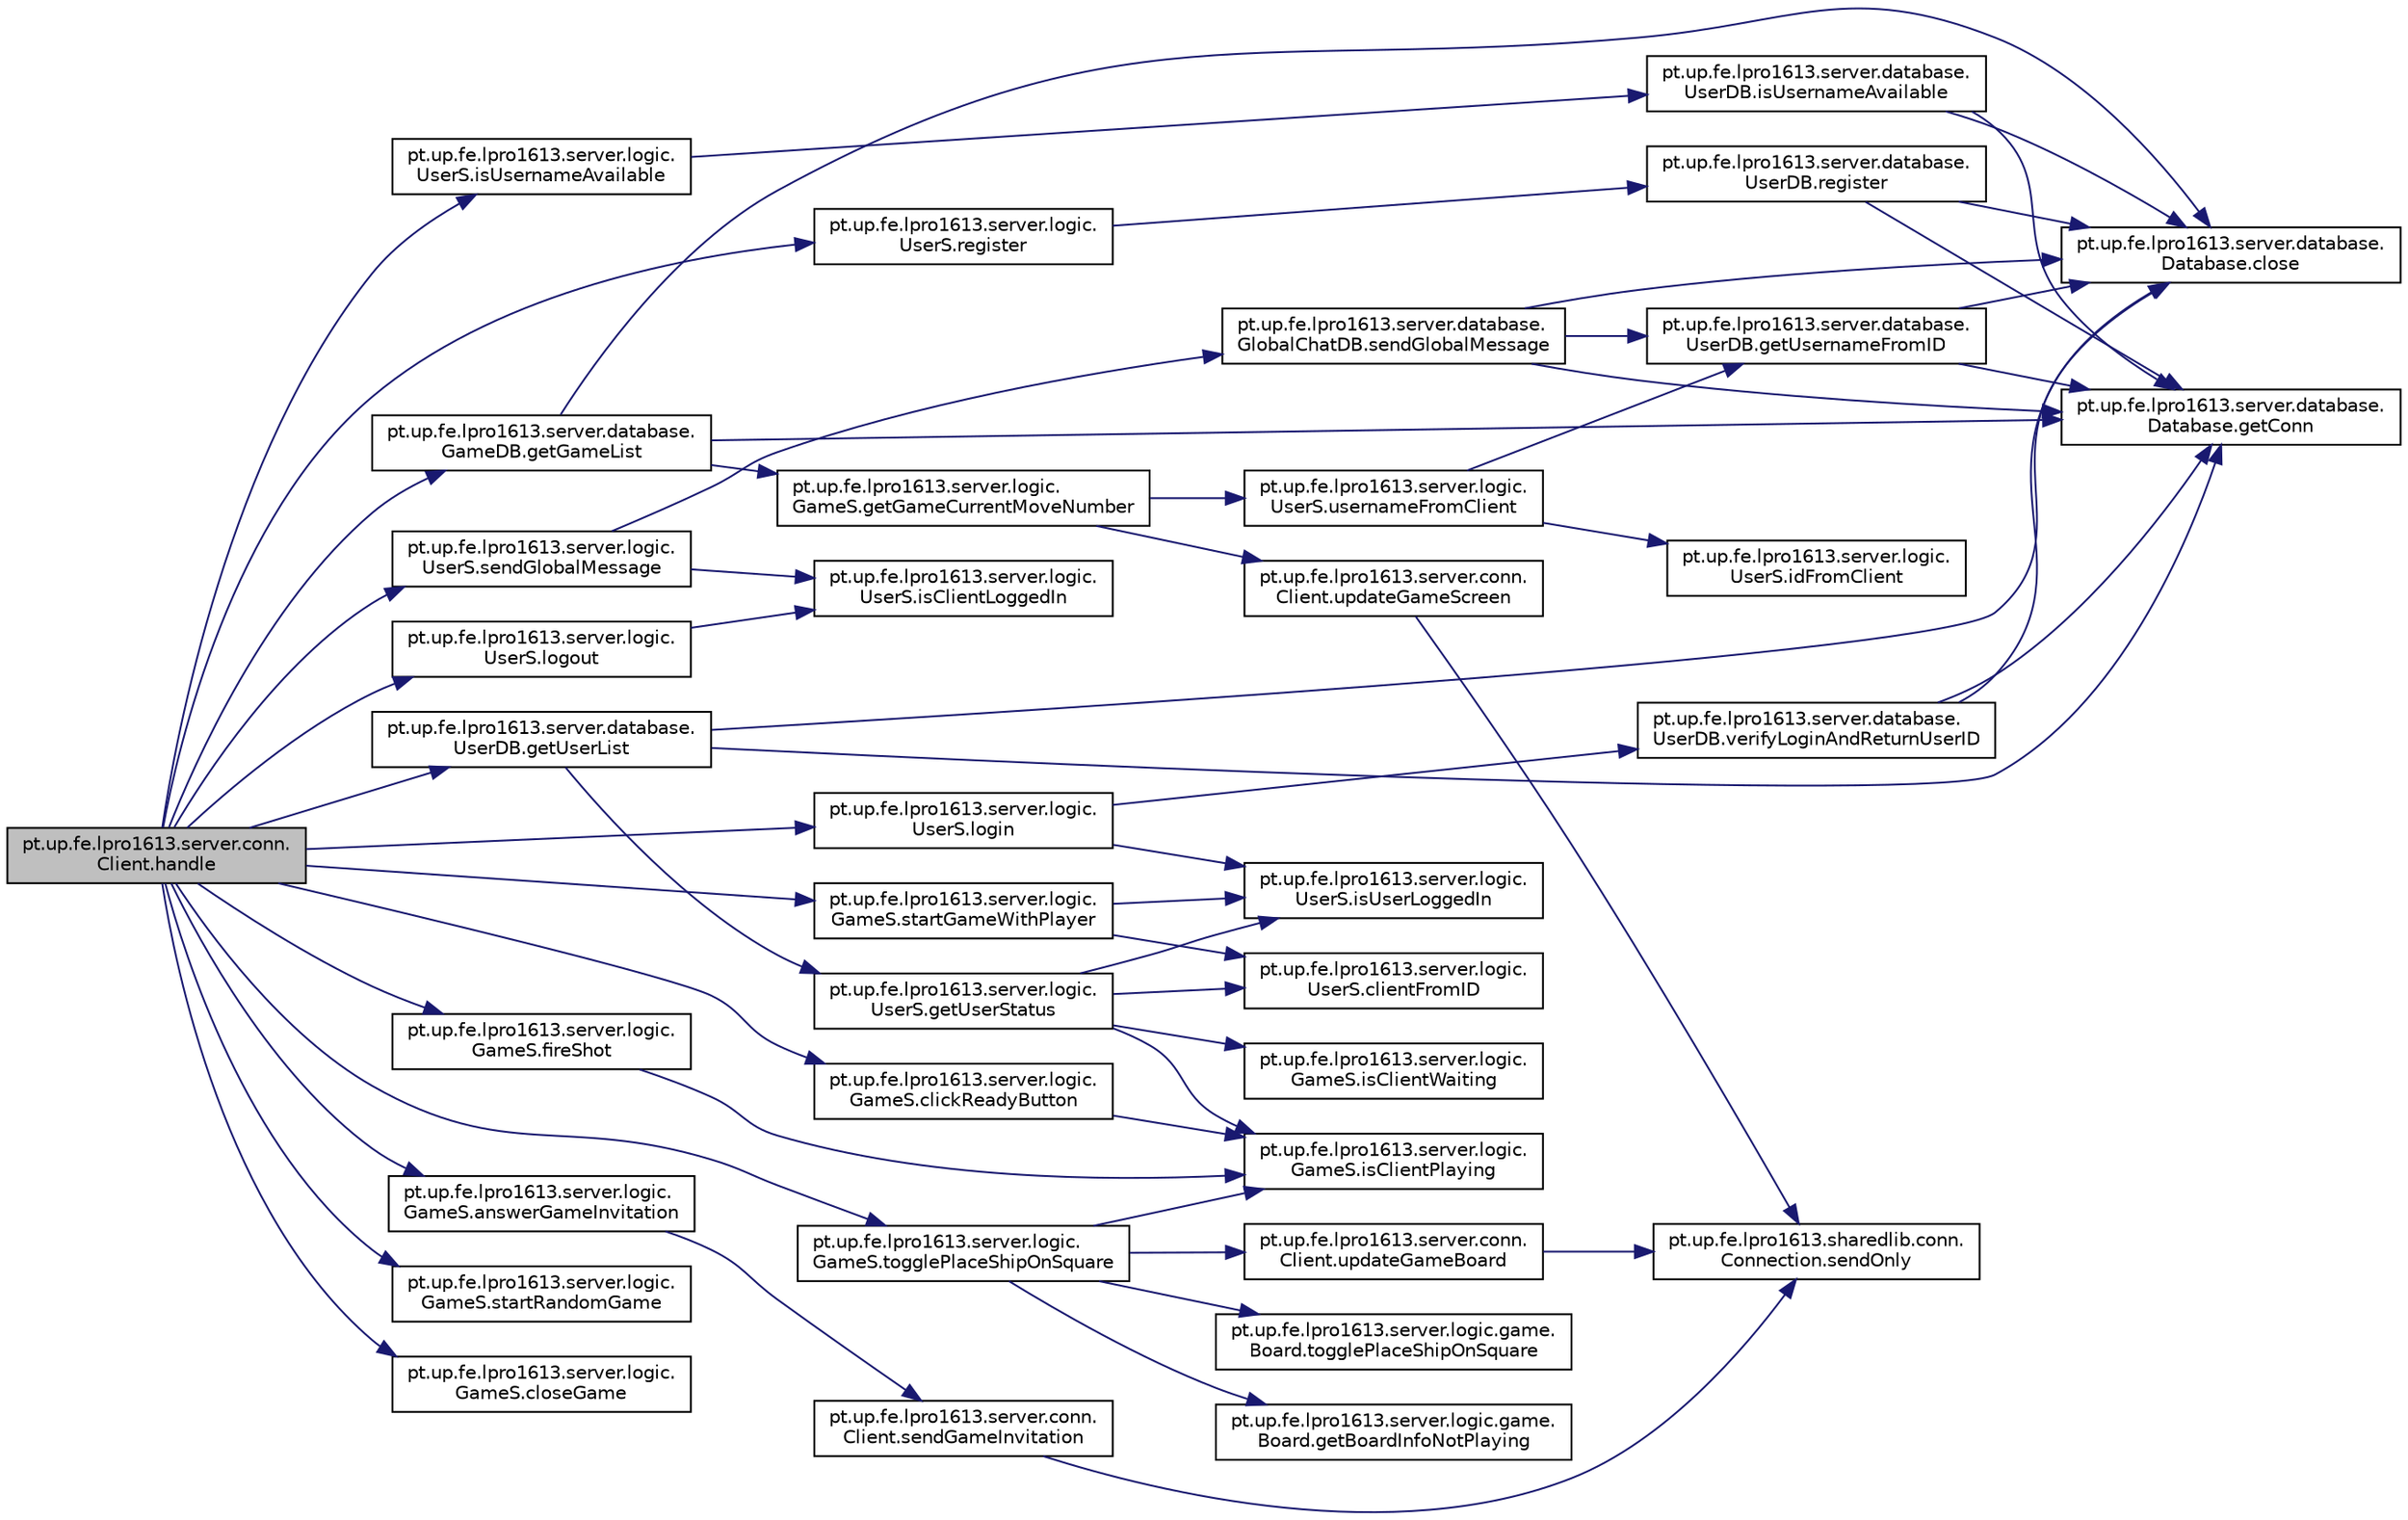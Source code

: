 digraph "pt.up.fe.lpro1613.server.conn.Client.handle"
{
  edge [fontname="Helvetica",fontsize="10",labelfontname="Helvetica",labelfontsize="10"];
  node [fontname="Helvetica",fontsize="10",shape=record];
  rankdir="LR";
  Node16 [label="pt.up.fe.lpro1613.server.conn.\lClient.handle",height=0.2,width=0.4,color="black", fillcolor="grey75", style="filled", fontcolor="black"];
  Node16 -> Node17 [color="midnightblue",fontsize="10",style="solid"];
  Node17 [label="pt.up.fe.lpro1613.server.logic.\lUserS.isUsernameAvailable",height=0.2,width=0.4,color="black", fillcolor="white", style="filled",URL="$classpt_1_1up_1_1fe_1_1lpro1613_1_1server_1_1logic_1_1_user_s.html#a9c89c0a0ef730b38021033e58f7911cd"];
  Node17 -> Node18 [color="midnightblue",fontsize="10",style="solid"];
  Node18 [label="pt.up.fe.lpro1613.server.database.\lUserDB.isUsernameAvailable",height=0.2,width=0.4,color="black", fillcolor="white", style="filled",URL="$classpt_1_1up_1_1fe_1_1lpro1613_1_1server_1_1database_1_1_user_d_b.html#ab6501b54b7768d7d854a68dd9ed1b830"];
  Node18 -> Node19 [color="midnightblue",fontsize="10",style="solid"];
  Node19 [label="pt.up.fe.lpro1613.server.database.\lDatabase.getConn",height=0.2,width=0.4,color="black", fillcolor="white", style="filled",URL="$classpt_1_1up_1_1fe_1_1lpro1613_1_1server_1_1database_1_1_database.html#aa5ecc24c87d16ca20cc645414d8f3232"];
  Node18 -> Node20 [color="midnightblue",fontsize="10",style="solid"];
  Node20 [label="pt.up.fe.lpro1613.server.database.\lDatabase.close",height=0.2,width=0.4,color="black", fillcolor="white", style="filled",URL="$classpt_1_1up_1_1fe_1_1lpro1613_1_1server_1_1database_1_1_database.html#ae7e6a39f412e24bea44477224f0fdef0"];
  Node16 -> Node21 [color="midnightblue",fontsize="10",style="solid"];
  Node21 [label="pt.up.fe.lpro1613.server.logic.\lUserS.login",height=0.2,width=0.4,color="black", fillcolor="white", style="filled",URL="$classpt_1_1up_1_1fe_1_1lpro1613_1_1server_1_1logic_1_1_user_s.html#a501230613cfd4f8fee1949c3f116f0ac"];
  Node21 -> Node22 [color="midnightblue",fontsize="10",style="solid"];
  Node22 [label="pt.up.fe.lpro1613.server.database.\lUserDB.verifyLoginAndReturnUserID",height=0.2,width=0.4,color="black", fillcolor="white", style="filled",URL="$classpt_1_1up_1_1fe_1_1lpro1613_1_1server_1_1database_1_1_user_d_b.html#ac3083ed924599ce2b694ce622676bca6"];
  Node22 -> Node19 [color="midnightblue",fontsize="10",style="solid"];
  Node22 -> Node20 [color="midnightblue",fontsize="10",style="solid"];
  Node21 -> Node23 [color="midnightblue",fontsize="10",style="solid"];
  Node23 [label="pt.up.fe.lpro1613.server.logic.\lUserS.isUserLoggedIn",height=0.2,width=0.4,color="black", fillcolor="white", style="filled",URL="$classpt_1_1up_1_1fe_1_1lpro1613_1_1server_1_1logic_1_1_user_s.html#af0725775fa11525afa9299d198d69b2a"];
  Node16 -> Node24 [color="midnightblue",fontsize="10",style="solid"];
  Node24 [label="pt.up.fe.lpro1613.server.logic.\lUserS.register",height=0.2,width=0.4,color="black", fillcolor="white", style="filled",URL="$classpt_1_1up_1_1fe_1_1lpro1613_1_1server_1_1logic_1_1_user_s.html#ae46d3839ba68eb377aff71f23e3b3936"];
  Node24 -> Node25 [color="midnightblue",fontsize="10",style="solid"];
  Node25 [label="pt.up.fe.lpro1613.server.database.\lUserDB.register",height=0.2,width=0.4,color="black", fillcolor="white", style="filled",URL="$classpt_1_1up_1_1fe_1_1lpro1613_1_1server_1_1database_1_1_user_d_b.html#a1bcefeca4058dd57c0d2c0a7387af2e1"];
  Node25 -> Node19 [color="midnightblue",fontsize="10",style="solid"];
  Node25 -> Node20 [color="midnightblue",fontsize="10",style="solid"];
  Node16 -> Node26 [color="midnightblue",fontsize="10",style="solid"];
  Node26 [label="pt.up.fe.lpro1613.server.logic.\lUserS.logout",height=0.2,width=0.4,color="black", fillcolor="white", style="filled",URL="$classpt_1_1up_1_1fe_1_1lpro1613_1_1server_1_1logic_1_1_user_s.html#ade6f87a4adfd727f4fceca4f9ac17362"];
  Node26 -> Node27 [color="midnightblue",fontsize="10",style="solid"];
  Node27 [label="pt.up.fe.lpro1613.server.logic.\lUserS.isClientLoggedIn",height=0.2,width=0.4,color="black", fillcolor="white", style="filled",URL="$classpt_1_1up_1_1fe_1_1lpro1613_1_1server_1_1logic_1_1_user_s.html#abe3cf61bff09cb09e3ed0a5564e98257"];
  Node16 -> Node28 [color="midnightblue",fontsize="10",style="solid"];
  Node28 [label="pt.up.fe.lpro1613.server.database.\lUserDB.getUserList",height=0.2,width=0.4,color="black", fillcolor="white", style="filled",URL="$classpt_1_1up_1_1fe_1_1lpro1613_1_1server_1_1database_1_1_user_d_b.html#a954a448685644afc277007bdf36bb507"];
  Node28 -> Node19 [color="midnightblue",fontsize="10",style="solid"];
  Node28 -> Node29 [color="midnightblue",fontsize="10",style="solid"];
  Node29 [label="pt.up.fe.lpro1613.server.logic.\lUserS.getUserStatus",height=0.2,width=0.4,color="black", fillcolor="white", style="filled",URL="$classpt_1_1up_1_1fe_1_1lpro1613_1_1server_1_1logic_1_1_user_s.html#a92958d5006bbce1dbc15722f801d67ef"];
  Node29 -> Node23 [color="midnightblue",fontsize="10",style="solid"];
  Node29 -> Node30 [color="midnightblue",fontsize="10",style="solid"];
  Node30 [label="pt.up.fe.lpro1613.server.logic.\lGameS.isClientPlaying",height=0.2,width=0.4,color="black", fillcolor="white", style="filled",URL="$classpt_1_1up_1_1fe_1_1lpro1613_1_1server_1_1logic_1_1_game_s.html#a51c1a3bbb8f87d4ce6c3658591440209"];
  Node29 -> Node31 [color="midnightblue",fontsize="10",style="solid"];
  Node31 [label="pt.up.fe.lpro1613.server.logic.\lUserS.clientFromID",height=0.2,width=0.4,color="black", fillcolor="white", style="filled",URL="$classpt_1_1up_1_1fe_1_1lpro1613_1_1server_1_1logic_1_1_user_s.html#ac189b4e10d166dd53fb0e135c9565fbc"];
  Node29 -> Node32 [color="midnightblue",fontsize="10",style="solid"];
  Node32 [label="pt.up.fe.lpro1613.server.logic.\lGameS.isClientWaiting",height=0.2,width=0.4,color="black", fillcolor="white", style="filled",URL="$classpt_1_1up_1_1fe_1_1lpro1613_1_1server_1_1logic_1_1_game_s.html#a12cbc3d6a25318c576d797b31f67ca16"];
  Node28 -> Node20 [color="midnightblue",fontsize="10",style="solid"];
  Node16 -> Node33 [color="midnightblue",fontsize="10",style="solid"];
  Node33 [label="pt.up.fe.lpro1613.server.database.\lGameDB.getGameList",height=0.2,width=0.4,color="black", fillcolor="white", style="filled",URL="$classpt_1_1up_1_1fe_1_1lpro1613_1_1server_1_1database_1_1_game_d_b.html#a4c567854868d16ae9b919c0655be65a7"];
  Node33 -> Node19 [color="midnightblue",fontsize="10",style="solid"];
  Node33 -> Node34 [color="midnightblue",fontsize="10",style="solid"];
  Node34 [label="pt.up.fe.lpro1613.server.logic.\lGameS.getGameCurrentMoveNumber",height=0.2,width=0.4,color="black", fillcolor="white", style="filled",URL="$classpt_1_1up_1_1fe_1_1lpro1613_1_1server_1_1logic_1_1_game_s.html#a7ba4f1f49645551b9b9537981b66e6e9"];
  Node34 -> Node35 [color="midnightblue",fontsize="10",style="solid"];
  Node35 [label="pt.up.fe.lpro1613.server.logic.\lUserS.usernameFromClient",height=0.2,width=0.4,color="black", fillcolor="white", style="filled",URL="$classpt_1_1up_1_1fe_1_1lpro1613_1_1server_1_1logic_1_1_user_s.html#a26c28666f4e6461ee06eecfe1f55356d"];
  Node35 -> Node36 [color="midnightblue",fontsize="10",style="solid"];
  Node36 [label="pt.up.fe.lpro1613.server.database.\lUserDB.getUsernameFromID",height=0.2,width=0.4,color="black", fillcolor="white", style="filled",URL="$classpt_1_1up_1_1fe_1_1lpro1613_1_1server_1_1database_1_1_user_d_b.html#ab5c986eb5c2ba36eef3defee599c6903"];
  Node36 -> Node19 [color="midnightblue",fontsize="10",style="solid"];
  Node36 -> Node20 [color="midnightblue",fontsize="10",style="solid"];
  Node35 -> Node37 [color="midnightblue",fontsize="10",style="solid"];
  Node37 [label="pt.up.fe.lpro1613.server.logic.\lUserS.idFromClient",height=0.2,width=0.4,color="black", fillcolor="white", style="filled",URL="$classpt_1_1up_1_1fe_1_1lpro1613_1_1server_1_1logic_1_1_user_s.html#a6ce47ad78e634c757be0ffc905799b4c"];
  Node34 -> Node38 [color="midnightblue",fontsize="10",style="solid"];
  Node38 [label="pt.up.fe.lpro1613.server.conn.\lClient.updateGameScreen",height=0.2,width=0.4,color="black", fillcolor="white", style="filled",URL="$classpt_1_1up_1_1fe_1_1lpro1613_1_1server_1_1conn_1_1_client.html#ad3cc8b10b942f6260a0e7db7f5a0a538"];
  Node38 -> Node39 [color="midnightblue",fontsize="10",style="solid"];
  Node39 [label="pt.up.fe.lpro1613.sharedlib.conn.\lConnection.sendOnly",height=0.2,width=0.4,color="black", fillcolor="white", style="filled",URL="$classpt_1_1up_1_1fe_1_1lpro1613_1_1sharedlib_1_1conn_1_1_connection.html#acdcf8af7c9a37ede122c6db80d06668f"];
  Node33 -> Node20 [color="midnightblue",fontsize="10",style="solid"];
  Node16 -> Node40 [color="midnightblue",fontsize="10",style="solid"];
  Node40 [label="pt.up.fe.lpro1613.server.logic.\lUserS.sendGlobalMessage",height=0.2,width=0.4,color="black", fillcolor="white", style="filled",URL="$classpt_1_1up_1_1fe_1_1lpro1613_1_1server_1_1logic_1_1_user_s.html#af6142b2b17e9ff980cb39481dfd98a26"];
  Node40 -> Node27 [color="midnightblue",fontsize="10",style="solid"];
  Node40 -> Node41 [color="midnightblue",fontsize="10",style="solid"];
  Node41 [label="pt.up.fe.lpro1613.server.database.\lGlobalChatDB.sendGlobalMessage",height=0.2,width=0.4,color="black", fillcolor="white", style="filled",URL="$classpt_1_1up_1_1fe_1_1lpro1613_1_1server_1_1database_1_1_global_chat_d_b.html#aefbe59782480cfbc94dddf9d80416cd4"];
  Node41 -> Node19 [color="midnightblue",fontsize="10",style="solid"];
  Node41 -> Node36 [color="midnightblue",fontsize="10",style="solid"];
  Node41 -> Node20 [color="midnightblue",fontsize="10",style="solid"];
  Node16 -> Node42 [color="midnightblue",fontsize="10",style="solid"];
  Node42 [label="pt.up.fe.lpro1613.server.logic.\lGameS.startRandomGame",height=0.2,width=0.4,color="black", fillcolor="white", style="filled",URL="$classpt_1_1up_1_1fe_1_1lpro1613_1_1server_1_1logic_1_1_game_s.html#ae5c542e43792b48f5fb164730ca69bb2"];
  Node16 -> Node43 [color="midnightblue",fontsize="10",style="solid"];
  Node43 [label="pt.up.fe.lpro1613.server.logic.\lGameS.startGameWithPlayer",height=0.2,width=0.4,color="black", fillcolor="white", style="filled",URL="$classpt_1_1up_1_1fe_1_1lpro1613_1_1server_1_1logic_1_1_game_s.html#a19226b02188cfd19dee0992b2ce6af7a"];
  Node43 -> Node23 [color="midnightblue",fontsize="10",style="solid"];
  Node43 -> Node31 [color="midnightblue",fontsize="10",style="solid"];
  Node16 -> Node44 [color="midnightblue",fontsize="10",style="solid"];
  Node44 [label="pt.up.fe.lpro1613.server.logic.\lGameS.answerGameInvitation",height=0.2,width=0.4,color="black", fillcolor="white", style="filled",URL="$classpt_1_1up_1_1fe_1_1lpro1613_1_1server_1_1logic_1_1_game_s.html#ae7f86b6c54f2a043f3f08560fd4ee7b5"];
  Node44 -> Node45 [color="midnightblue",fontsize="10",style="solid"];
  Node45 [label="pt.up.fe.lpro1613.server.conn.\lClient.sendGameInvitation",height=0.2,width=0.4,color="black", fillcolor="white", style="filled",URL="$classpt_1_1up_1_1fe_1_1lpro1613_1_1server_1_1conn_1_1_client.html#a2d18ebb9809e36b016e9db24c8274522"];
  Node45 -> Node39 [color="midnightblue",fontsize="10",style="solid"];
  Node16 -> Node46 [color="midnightblue",fontsize="10",style="solid"];
  Node46 [label="pt.up.fe.lpro1613.server.logic.\lGameS.togglePlaceShipOnSquare",height=0.2,width=0.4,color="black", fillcolor="white", style="filled",URL="$classpt_1_1up_1_1fe_1_1lpro1613_1_1server_1_1logic_1_1_game_s.html#a23c0059ae1482561f185d2fe06fa4582"];
  Node46 -> Node30 [color="midnightblue",fontsize="10",style="solid"];
  Node46 -> Node47 [color="midnightblue",fontsize="10",style="solid"];
  Node47 [label="pt.up.fe.lpro1613.server.logic.game.\lBoard.togglePlaceShipOnSquare",height=0.2,width=0.4,color="black", fillcolor="white", style="filled",URL="$classpt_1_1up_1_1fe_1_1lpro1613_1_1server_1_1logic_1_1game_1_1_board.html#a494fc0dd022bb909054efeb930add9ee"];
  Node46 -> Node48 [color="midnightblue",fontsize="10",style="solid"];
  Node48 [label="pt.up.fe.lpro1613.server.conn.\lClient.updateGameBoard",height=0.2,width=0.4,color="black", fillcolor="white", style="filled",URL="$classpt_1_1up_1_1fe_1_1lpro1613_1_1server_1_1conn_1_1_client.html#a68fc46855fd613c9ca06c32da08c2f5a"];
  Node48 -> Node39 [color="midnightblue",fontsize="10",style="solid"];
  Node46 -> Node49 [color="midnightblue",fontsize="10",style="solid"];
  Node49 [label="pt.up.fe.lpro1613.server.logic.game.\lBoard.getBoardInfoNotPlaying",height=0.2,width=0.4,color="black", fillcolor="white", style="filled",URL="$classpt_1_1up_1_1fe_1_1lpro1613_1_1server_1_1logic_1_1game_1_1_board.html#aedd40d2273ef056df4cd268da4ca383f"];
  Node16 -> Node50 [color="midnightblue",fontsize="10",style="solid"];
  Node50 [label="pt.up.fe.lpro1613.server.logic.\lGameS.clickReadyButton",height=0.2,width=0.4,color="black", fillcolor="white", style="filled",URL="$classpt_1_1up_1_1fe_1_1lpro1613_1_1server_1_1logic_1_1_game_s.html#a3f0990efe67cd38218cba8877ddd075c"];
  Node50 -> Node30 [color="midnightblue",fontsize="10",style="solid"];
  Node16 -> Node51 [color="midnightblue",fontsize="10",style="solid"];
  Node51 [label="pt.up.fe.lpro1613.server.logic.\lGameS.fireShot",height=0.2,width=0.4,color="black", fillcolor="white", style="filled",URL="$classpt_1_1up_1_1fe_1_1lpro1613_1_1server_1_1logic_1_1_game_s.html#aacc27bbcb911c57f6a22d8995dbb2b71"];
  Node51 -> Node30 [color="midnightblue",fontsize="10",style="solid"];
  Node16 -> Node52 [color="midnightblue",fontsize="10",style="solid"];
  Node52 [label="pt.up.fe.lpro1613.server.logic.\lGameS.closeGame",height=0.2,width=0.4,color="black", fillcolor="white", style="filled",URL="$classpt_1_1up_1_1fe_1_1lpro1613_1_1server_1_1logic_1_1_game_s.html#a6d26b0fcc16136e701003a0c6b8f2960"];
}
